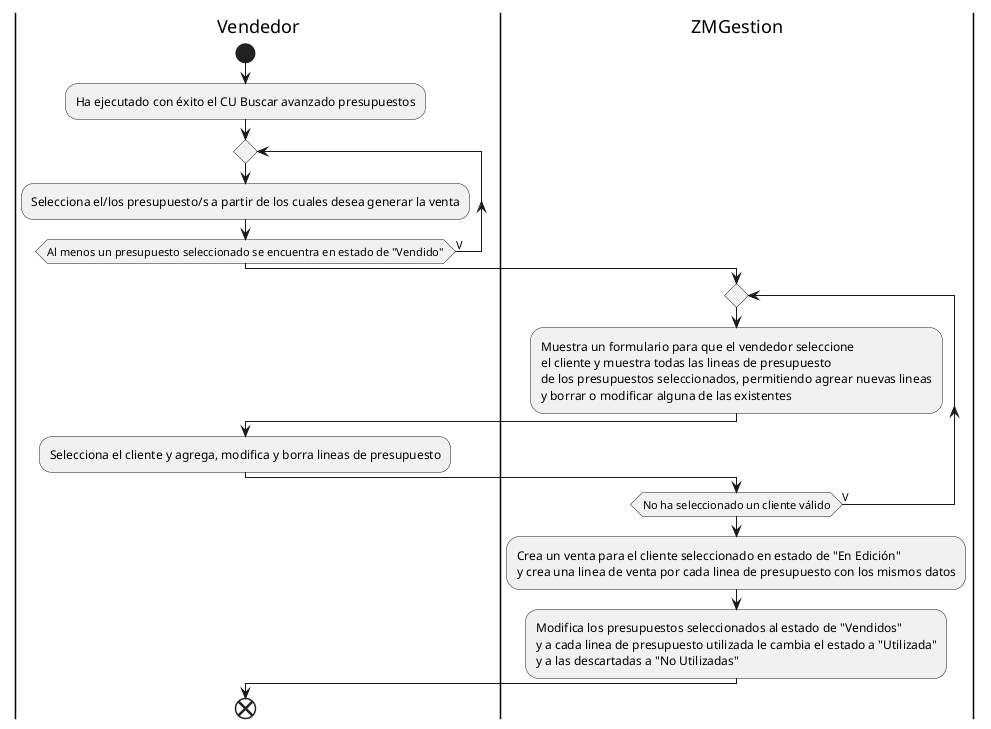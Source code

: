 @startuml transformarPresupuestoEnVenta
|Vendedor|
start
:Ha ejecutado con éxito el CU Buscar avanzado presupuestos;
repeat
:Selecciona el/los presupuesto/s a partir de los cuales desea generar la venta;
repeat while(Al menos un presupuesto seleccionado se encuentra en estado de "Vendido") is (V)
|ZMGestion|
repeat
:Muestra un formulario para que el vendedor seleccione
el cliente y muestra todas las lineas de presupuesto 
de los presupuestos seleccionados, permitiendo agrear nuevas lineas
y borrar o modificar alguna de las existentes;
|Vendedor|
:Selecciona el cliente y agrega, modifica y borra lineas de presupuesto;
|ZMGestion|
repeat while(No ha seleccionado un cliente válido) is (V)
:Crea un venta para el cliente seleccionado en estado de "En Edición"
y crea una linea de venta por cada linea de presupuesto con los mismos datos;
:Modifica los presupuestos seleccionados al estado de "Vendidos" 
y a cada linea de presupuesto utilizada le cambia el estado a "Utilizada"
y a las descartadas a "No Utilizadas";
|Vendedor|
end
@enduml